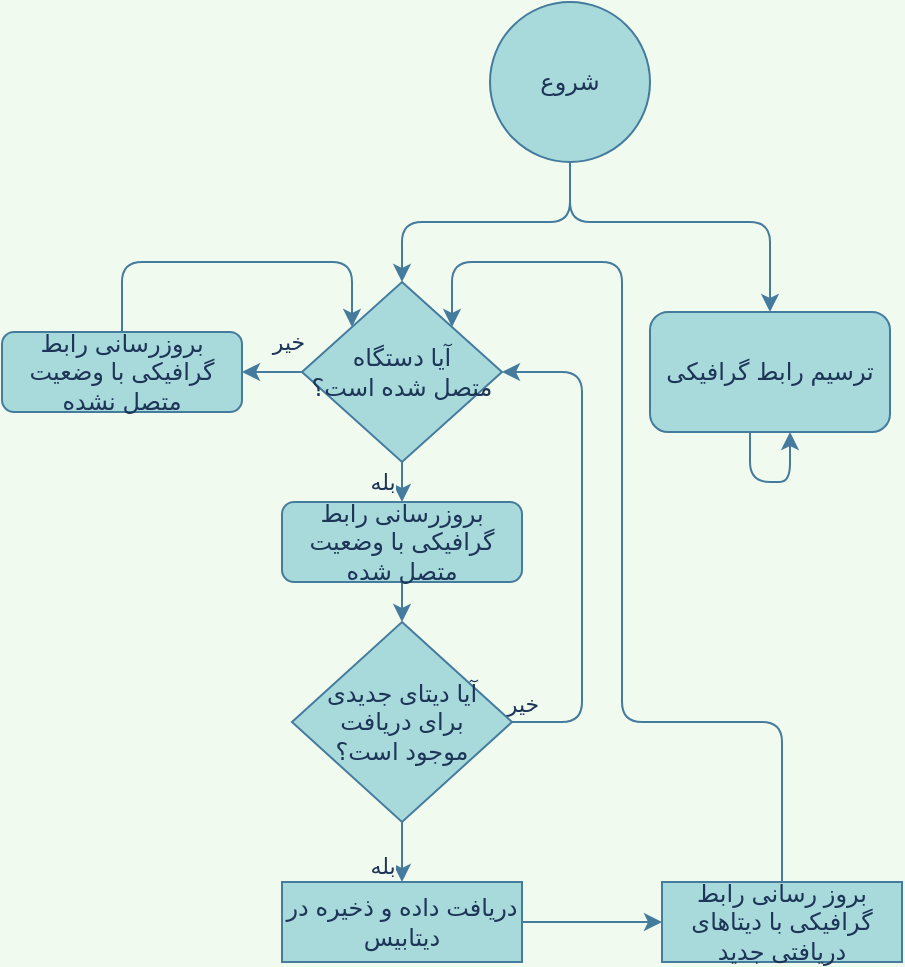 <mxfile version="13.7.9"><diagram id="C5RBs43oDa-KdzZeNtuy" name="Page-1"><mxGraphModel dx="723" dy="379" grid="1" gridSize="10" guides="1" tooltips="1" connect="1" arrows="1" fold="1" page="1" pageScale="1" pageWidth="827" pageHeight="1169" background="#F1FAEE" math="0" shadow="0"><root><mxCell id="WIyWlLk6GJQsqaUBKTNV-0"/><mxCell id="WIyWlLk6GJQsqaUBKTNV-1" parent="WIyWlLk6GJQsqaUBKTNV-0"/><mxCell id="7c7Qq0DP63v0Fu8h0YcZ-10" value="" style="edgeStyle=orthogonalEdgeStyle;curved=0;rounded=1;sketch=0;orthogonalLoop=1;jettySize=auto;html=1;strokeColor=#457B9D;fillColor=#A8DADC;fontColor=#1D3557;labelBackgroundColor=#F1FAEE;" edge="1" parent="WIyWlLk6GJQsqaUBKTNV-1" source="7c7Qq0DP63v0Fu8h0YcZ-0" target="7c7Qq0DP63v0Fu8h0YcZ-9"><mxGeometry relative="1" as="geometry"><Array as="points"><mxPoint x="414" y="160"/><mxPoint x="330" y="160"/></Array></mxGeometry></mxCell><mxCell id="7c7Qq0DP63v0Fu8h0YcZ-11" style="edgeStyle=orthogonalEdgeStyle;curved=0;rounded=1;sketch=0;orthogonalLoop=1;jettySize=auto;html=1;strokeColor=#457B9D;fillColor=#A8DADC;fontColor=#1D3557;labelBackgroundColor=#F1FAEE;" edge="1" parent="WIyWlLk6GJQsqaUBKTNV-1" source="7c7Qq0DP63v0Fu8h0YcZ-0" target="7c7Qq0DP63v0Fu8h0YcZ-5"><mxGeometry relative="1" as="geometry"><Array as="points"><mxPoint x="414" y="160"/><mxPoint x="514" y="160"/></Array></mxGeometry></mxCell><mxCell id="7c7Qq0DP63v0Fu8h0YcZ-0" value="شروع" style="ellipse;whiteSpace=wrap;html=1;aspect=fixed;rounded=0;sketch=0;strokeColor=#457B9D;fillColor=#A8DADC;fontColor=#1D3557;" vertex="1" parent="WIyWlLk6GJQsqaUBKTNV-1"><mxGeometry x="374" y="50" width="80" height="80" as="geometry"/></mxCell><mxCell id="7c7Qq0DP63v0Fu8h0YcZ-5" value="ترسیم رابط گرافیکی" style="rounded=1;whiteSpace=wrap;html=1;sketch=0;strokeColor=#457B9D;fillColor=#A8DADC;fontColor=#1D3557;" vertex="1" parent="WIyWlLk6GJQsqaUBKTNV-1"><mxGeometry x="454" y="205" width="120" height="60" as="geometry"/></mxCell><mxCell id="7c7Qq0DP63v0Fu8h0YcZ-13" value="بله" style="edgeStyle=orthogonalEdgeStyle;curved=0;rounded=1;sketch=0;orthogonalLoop=1;jettySize=auto;html=1;strokeColor=#457B9D;fillColor=#A8DADC;fontColor=#1D3557;entryX=0.5;entryY=0;entryDx=0;entryDy=0;labelBackgroundColor=#F1FAEE;" edge="1" parent="WIyWlLk6GJQsqaUBKTNV-1" source="7c7Qq0DP63v0Fu8h0YcZ-9" target="7c7Qq0DP63v0Fu8h0YcZ-14"><mxGeometry y="10" relative="1" as="geometry"><mxPoint x="330" y="310" as="targetPoint"/><mxPoint as="offset"/></mxGeometry></mxCell><mxCell id="7c7Qq0DP63v0Fu8h0YcZ-16" value="خیر" style="edgeStyle=orthogonalEdgeStyle;curved=0;rounded=1;sketch=0;orthogonalLoop=1;jettySize=auto;html=1;exitX=0;exitY=0.5;exitDx=0;exitDy=0;entryX=1;entryY=0.5;entryDx=0;entryDy=0;strokeColor=#457B9D;fillColor=#A8DADC;fontColor=#1D3557;labelBackgroundColor=#F1FAEE;" edge="1" parent="WIyWlLk6GJQsqaUBKTNV-1" source="7c7Qq0DP63v0Fu8h0YcZ-9" target="7c7Qq0DP63v0Fu8h0YcZ-15"><mxGeometry x="-0.5" y="-15" relative="1" as="geometry"><mxPoint as="offset"/></mxGeometry></mxCell><mxCell id="7c7Qq0DP63v0Fu8h0YcZ-9" value="&lt;div&gt;آیا دستگاه&lt;br&gt;&lt;/div&gt;&lt;div&gt;متصل شده است؟&lt;/div&gt;" style="rhombus;whiteSpace=wrap;html=1;rounded=0;fontColor=#1D3557;strokeColor=#457B9D;fillColor=#A8DADC;sketch=0;" vertex="1" parent="WIyWlLk6GJQsqaUBKTNV-1"><mxGeometry x="280" y="190" width="100" height="90" as="geometry"/></mxCell><mxCell id="7c7Qq0DP63v0Fu8h0YcZ-12" style="edgeStyle=orthogonalEdgeStyle;curved=0;rounded=1;sketch=0;orthogonalLoop=1;jettySize=auto;html=1;strokeColor=#457B9D;fillColor=#A8DADC;fontColor=#1D3557;labelBackgroundColor=#F1FAEE;" edge="1" parent="WIyWlLk6GJQsqaUBKTNV-1" source="7c7Qq0DP63v0Fu8h0YcZ-5" target="7c7Qq0DP63v0Fu8h0YcZ-5"><mxGeometry relative="1" as="geometry"><Array as="points"><mxPoint x="514" y="290"/></Array></mxGeometry></mxCell><mxCell id="7c7Qq0DP63v0Fu8h0YcZ-20" style="edgeStyle=orthogonalEdgeStyle;curved=0;rounded=1;sketch=0;orthogonalLoop=1;jettySize=auto;html=1;strokeColor=#457B9D;fillColor=#A8DADC;fontColor=#1D3557;labelBackgroundColor=#F1FAEE;" edge="1" parent="WIyWlLk6GJQsqaUBKTNV-1" source="7c7Qq0DP63v0Fu8h0YcZ-14" target="7c7Qq0DP63v0Fu8h0YcZ-19"><mxGeometry relative="1" as="geometry"/></mxCell><mxCell id="7c7Qq0DP63v0Fu8h0YcZ-14" value="بروزرسانی رابط گرافیکی با وضعیت متصل شده" style="rounded=1;whiteSpace=wrap;html=1;sketch=0;strokeColor=#457B9D;fillColor=#A8DADC;fontColor=#1D3557;" vertex="1" parent="WIyWlLk6GJQsqaUBKTNV-1"><mxGeometry x="270" y="300" width="120" height="40" as="geometry"/></mxCell><mxCell id="7c7Qq0DP63v0Fu8h0YcZ-22" style="edgeStyle=orthogonalEdgeStyle;curved=0;rounded=1;sketch=0;orthogonalLoop=1;jettySize=auto;html=1;entryX=0;entryY=0;entryDx=0;entryDy=0;strokeColor=#457B9D;fillColor=#A8DADC;fontColor=#1D3557;labelBackgroundColor=#F1FAEE;" edge="1" parent="WIyWlLk6GJQsqaUBKTNV-1" source="7c7Qq0DP63v0Fu8h0YcZ-15" target="7c7Qq0DP63v0Fu8h0YcZ-9"><mxGeometry relative="1" as="geometry"><Array as="points"><mxPoint x="190" y="180"/><mxPoint x="305" y="180"/></Array></mxGeometry></mxCell><mxCell id="7c7Qq0DP63v0Fu8h0YcZ-15" value="بروزرسانی رابط گرافیکی با وضعیت متصل نشده" style="rounded=1;whiteSpace=wrap;html=1;sketch=0;strokeColor=#457B9D;fillColor=#A8DADC;fontColor=#1D3557;" vertex="1" parent="WIyWlLk6GJQsqaUBKTNV-1"><mxGeometry x="130" y="215" width="120" height="40" as="geometry"/></mxCell><mxCell id="7c7Qq0DP63v0Fu8h0YcZ-23" value="خیر" style="edgeStyle=orthogonalEdgeStyle;curved=0;rounded=1;sketch=0;orthogonalLoop=1;jettySize=auto;html=1;strokeColor=#457B9D;fillColor=#A8DADC;fontColor=#1D3557;labelBackgroundColor=#F1FAEE;" edge="1" parent="WIyWlLk6GJQsqaUBKTNV-1" source="7c7Qq0DP63v0Fu8h0YcZ-19"><mxGeometry x="-0.645" y="30" relative="1" as="geometry"><mxPoint x="380" y="235" as="targetPoint"/><Array as="points"><mxPoint x="420" y="410"/><mxPoint x="420" y="235"/></Array><mxPoint as="offset"/></mxGeometry></mxCell><mxCell id="7c7Qq0DP63v0Fu8h0YcZ-26" value="بله" style="edgeStyle=orthogonalEdgeStyle;curved=0;rounded=1;sketch=0;orthogonalLoop=1;jettySize=auto;html=1;strokeColor=#457B9D;fillColor=#A8DADC;fontColor=#1D3557;labelBackgroundColor=#F1FAEE;" edge="1" parent="WIyWlLk6GJQsqaUBKTNV-1" source="7c7Qq0DP63v0Fu8h0YcZ-19" target="7c7Qq0DP63v0Fu8h0YcZ-25"><mxGeometry x="0.667" y="-10" relative="1" as="geometry"><mxPoint as="offset"/></mxGeometry></mxCell><mxCell id="7c7Qq0DP63v0Fu8h0YcZ-19" value="&lt;div&gt;آیا دیتای جدیدی &lt;br&gt;&lt;/div&gt;&lt;div&gt;برای دریافت &lt;br&gt;&lt;/div&gt;&lt;div&gt;موجود است؟&lt;/div&gt;" style="rhombus;whiteSpace=wrap;html=1;rounded=0;sketch=0;strokeColor=#457B9D;fillColor=#A8DADC;fontColor=#1D3557;" vertex="1" parent="WIyWlLk6GJQsqaUBKTNV-1"><mxGeometry x="275" y="360" width="110" height="100" as="geometry"/></mxCell><mxCell id="7c7Qq0DP63v0Fu8h0YcZ-29" value="" style="edgeStyle=orthogonalEdgeStyle;curved=0;rounded=1;sketch=0;orthogonalLoop=1;jettySize=auto;html=1;strokeColor=#457B9D;fillColor=#A8DADC;fontColor=#1D3557;" edge="1" parent="WIyWlLk6GJQsqaUBKTNV-1" source="7c7Qq0DP63v0Fu8h0YcZ-25" target="7c7Qq0DP63v0Fu8h0YcZ-28"><mxGeometry relative="1" as="geometry"/></mxCell><mxCell id="7c7Qq0DP63v0Fu8h0YcZ-25" value="دریافت داده و ذخیره در دیتابیس" style="whiteSpace=wrap;html=1;rounded=0;fontColor=#1D3557;strokeColor=#457B9D;fillColor=#A8DADC;sketch=0;" vertex="1" parent="WIyWlLk6GJQsqaUBKTNV-1"><mxGeometry x="270" y="490" width="120" height="40" as="geometry"/></mxCell><mxCell id="7c7Qq0DP63v0Fu8h0YcZ-30" style="edgeStyle=orthogonalEdgeStyle;curved=0;rounded=1;sketch=0;orthogonalLoop=1;jettySize=auto;html=1;strokeColor=#457B9D;fillColor=#A8DADC;fontColor=#1D3557;exitX=0.5;exitY=0;exitDx=0;exitDy=0;" edge="1" parent="WIyWlLk6GJQsqaUBKTNV-1" source="7c7Qq0DP63v0Fu8h0YcZ-28" target="7c7Qq0DP63v0Fu8h0YcZ-9"><mxGeometry relative="1" as="geometry"><Array as="points"><mxPoint x="520" y="410"/><mxPoint x="440" y="410"/><mxPoint x="440" y="180"/><mxPoint x="355" y="180"/></Array></mxGeometry></mxCell><mxCell id="7c7Qq0DP63v0Fu8h0YcZ-28" value="بروز رسانی رابط گرافیکی با دیتاهای دریافتی جدید" style="whiteSpace=wrap;html=1;rounded=0;fontColor=#1D3557;strokeColor=#457B9D;fillColor=#A8DADC;sketch=0;" vertex="1" parent="WIyWlLk6GJQsqaUBKTNV-1"><mxGeometry x="460" y="490" width="120" height="40" as="geometry"/></mxCell></root></mxGraphModel></diagram></mxfile>